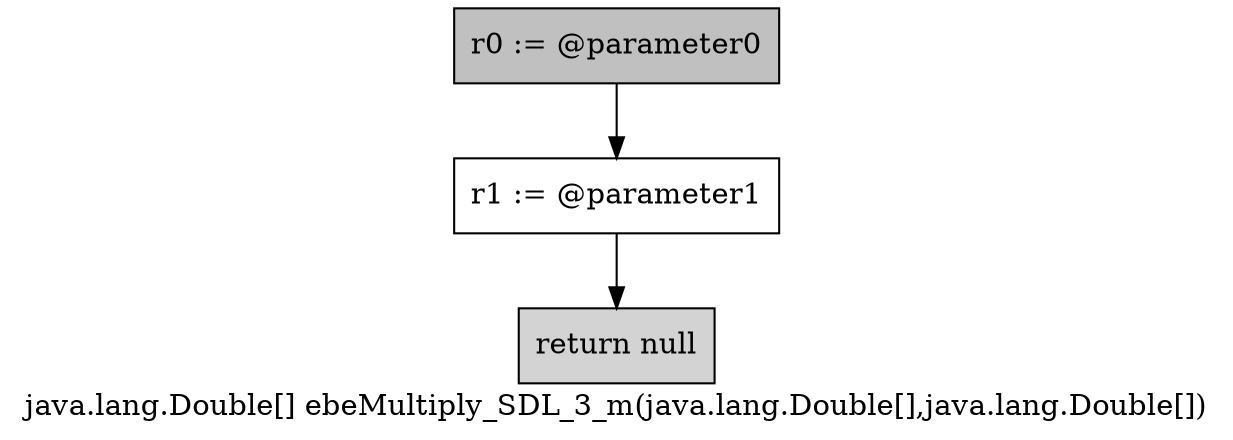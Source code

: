 digraph "java.lang.Double[] ebeMultiply_SDL_3_m(java.lang.Double[],java.lang.Double[])" {
    label="java.lang.Double[] ebeMultiply_SDL_3_m(java.lang.Double[],java.lang.Double[])";
    node [shape=box];
    "0" [style=filled,fillcolor=gray,label="r0 := @parameter0",];
    "1" [label="r1 := @parameter1",];
    "0"->"1";
    "2" [style=filled,fillcolor=lightgray,label="return null",];
    "1"->"2";
}
